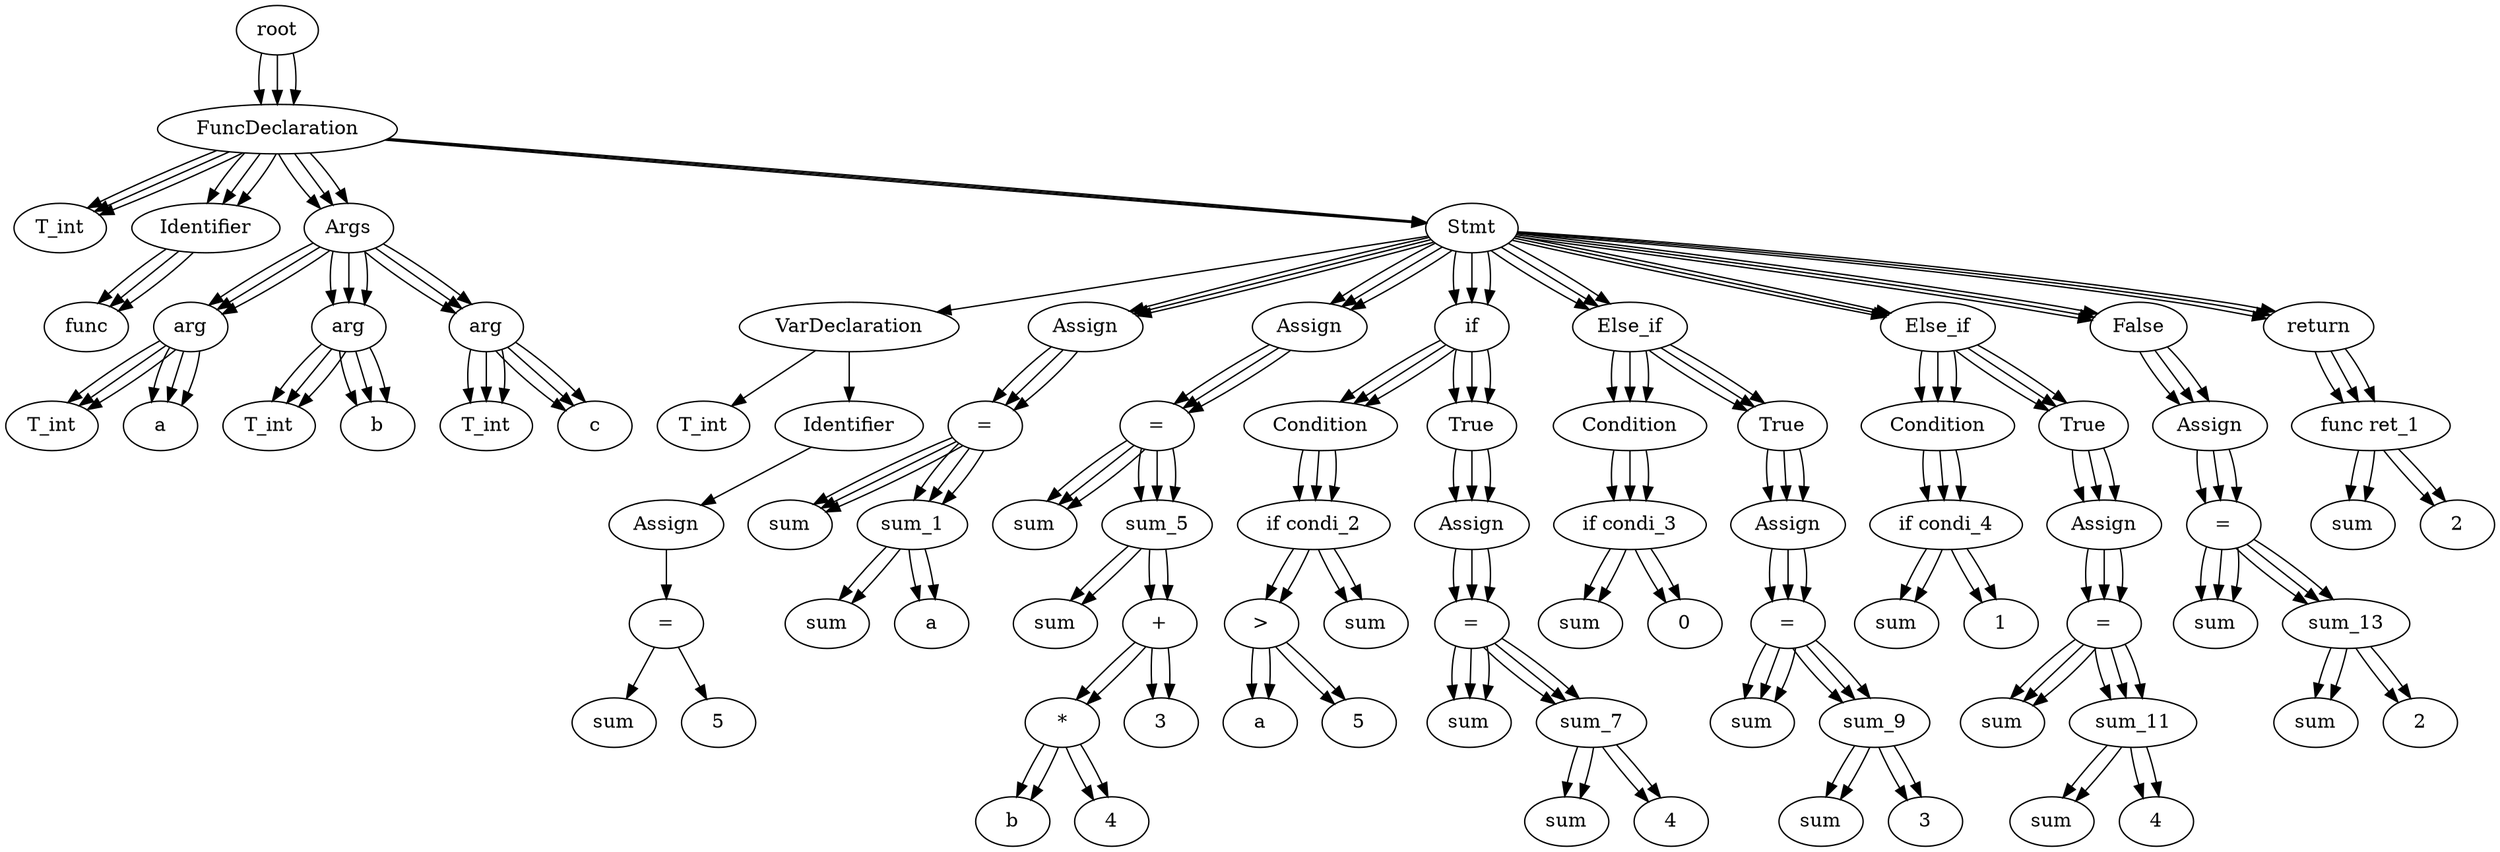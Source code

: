 // root
digraph {
	None [label=root]
	0 [label=FuncDeclaration]
	None -> 0
	1 [label=T_int]
	0 -> 1
	2 [label=Identifier]
	0 -> 2
	3 [label=func]
	2 -> 3
	4 [label=Args]
	0 -> 4
	5 [label=arg]
	4 -> 5
	6 [label=T_int]
	5 -> 6
	7 [label=a]
	5 -> 7
	8 [label=arg]
	4 -> 8
	9 [label=T_int]
	8 -> 9
	10 [label=b]
	8 -> 10
	11 [label=arg]
	4 -> 11
	12 [label=T_int]
	11 -> 12
	13 [label=c]
	11 -> 13
	14 [label=Stmt]
	0 -> 14
	15 [label=VarDeclaration]
	14 -> 15
	16 [label=T_int]
	15 -> 16
	17 [label=Identifier]
	15 -> 17
	18 [label=Assign]
	17 -> 18
	20 [label="="]
	18 -> 20
	19 [label=sum]
	20 -> 19
	21 [label=5]
	20 -> 21
	22 [label=Assign]
	14 -> 22
	24 [label="="]
	22 -> 24
	23 [label=sum]
	24 -> 23
	26 [label="+"]
	24 -> 26
	25 [label=sum]
	26 -> 25
	27 [label=a]
	26 -> 27
	28 [label=Assign]
	14 -> 28
	30 [label="="]
	28 -> 30
	29 [label=sum]
	30 -> 29
	32 [label="-"]
	30 -> 32
	31 [label=sum]
	32 -> 31
	36 [label="+"]
	32 -> 36
	34 [label="*"]
	36 -> 34
	33 [label=b]
	34 -> 33
	35 [label=4]
	34 -> 35
	37 [label=3]
	36 -> 37
	38 [label=if]
	14 -> 38
	39 [label=Condition]
	38 -> 39
	43 [label="&&"]
	39 -> 43
	41 [label=">"]
	43 -> 41
	40 [label=a]
	41 -> 40
	42 [label=5]
	41 -> 42
	44 [label=sum]
	43 -> 44
	45 [label=True]
	38 -> 45
	46 [label=Assign]
	45 -> 46
	48 [label="="]
	46 -> 48
	47 [label=sum]
	48 -> 47
	50 [label="-"]
	48 -> 50
	49 [label=sum]
	50 -> 49
	51 [label=4]
	50 -> 51
	52 [label=Else_if]
	14 -> 52
	53 [label=Condition]
	52 -> 53
	55 [label=">"]
	53 -> 55
	54 [label=sum]
	55 -> 54
	56 [label=0]
	55 -> 56
	57 [label=True]
	52 -> 57
	58 [label=Assign]
	57 -> 58
	60 [label="="]
	58 -> 60
	59 [label=sum]
	60 -> 59
	62 [label="-"]
	60 -> 62
	61 [label=sum]
	62 -> 61
	63 [label=3]
	62 -> 63
	64 [label=Else_if]
	14 -> 64
	65 [label=Condition]
	64 -> 65
	67 [label=">"]
	65 -> 67
	66 [label=sum]
	67 -> 66
	68 [label=1]
	67 -> 68
	69 [label=True]
	64 -> 69
	70 [label=Assign]
	69 -> 70
	72 [label="="]
	70 -> 72
	71 [label=sum]
	72 -> 71
	74 [label="-"]
	72 -> 74
	73 [label=sum]
	74 -> 73
	75 [label=4]
	74 -> 75
	76 [label=False]
	14 -> 76
	77 [label=Assign]
	76 -> 77
	79 [label="="]
	77 -> 79
	78 [label=sum]
	79 -> 78
	81 [label="-"]
	79 -> 81
	80 [label=sum]
	81 -> 80
	82 [label=2]
	81 -> 82
	83 [label=return]
	14 -> 83
	85 [label="+"]
	83 -> 85
	84 [label=sum]
	85 -> 84
	86 [label=2]
	85 -> 86
	None [label=root]
	0 [label=FuncDeclaration]
	None -> 0
	1 [label=T_int]
	0 -> 1
	2 [label=Identifier]
	0 -> 2
	3 [label=func]
	2 -> 3
	4 [label=Args]
	0 -> 4
	5 [label=arg]
	4 -> 5
	6 [label=T_int]
	5 -> 6
	7 [label=a]
	5 -> 7
	8 [label=arg]
	4 -> 8
	9 [label=T_int]
	8 -> 9
	10 [label=b]
	8 -> 10
	11 [label=arg]
	4 -> 11
	12 [label=T_int]
	11 -> 12
	13 [label=c]
	11 -> 13
	14 [label=Stmt]
	0 -> 14
	22 [label=Assign]
	14 -> 22
	24 [label="="]
	22 -> 24
	23 [label=sum]
	24 -> 23
	26 [label="+"]
	24 -> 26
	25 [label=sum]
	26 -> 25
	27 [label=a]
	26 -> 27
	28 [label=Assign]
	14 -> 28
	30 [label="="]
	28 -> 30
	29 [label=sum]
	30 -> 29
	32 [label="-"]
	30 -> 32
	31 [label=sum]
	32 -> 31
	36 [label="+"]
	32 -> 36
	34 [label="*"]
	36 -> 34
	33 [label=b]
	34 -> 33
	35 [label=4]
	34 -> 35
	37 [label=3]
	36 -> 37
	38 [label=if]
	14 -> 38
	39 [label=Condition]
	38 -> 39
	43 [label="&&"]
	39 -> 43
	41 [label=">"]
	43 -> 41
	40 [label=a]
	41 -> 40
	42 [label=5]
	41 -> 42
	44 [label=sum]
	43 -> 44
	45 [label=True]
	38 -> 45
	46 [label=Assign]
	45 -> 46
	48 [label="="]
	46 -> 48
	47 [label=sum]
	48 -> 47
	50 [label="-"]
	48 -> 50
	49 [label=sum]
	50 -> 49
	51 [label=4]
	50 -> 51
	52 [label=Else_if]
	14 -> 52
	53 [label=Condition]
	52 -> 53
	55 [label=">"]
	53 -> 55
	54 [label=sum]
	55 -> 54
	56 [label=0]
	55 -> 56
	57 [label=True]
	52 -> 57
	58 [label=Assign]
	57 -> 58
	60 [label="="]
	58 -> 60
	59 [label=sum]
	60 -> 59
	62 [label="-"]
	60 -> 62
	61 [label=sum]
	62 -> 61
	63 [label=3]
	62 -> 63
	64 [label=Else_if]
	14 -> 64
	65 [label=Condition]
	64 -> 65
	67 [label=">"]
	65 -> 67
	66 [label=sum]
	67 -> 66
	68 [label=1]
	67 -> 68
	69 [label=True]
	64 -> 69
	70 [label=Assign]
	69 -> 70
	72 [label="="]
	70 -> 72
	71 [label=sum]
	72 -> 71
	74 [label="-"]
	72 -> 74
	73 [label=sum]
	74 -> 73
	75 [label=4]
	74 -> 75
	76 [label=False]
	14 -> 76
	77 [label=Assign]
	76 -> 77
	79 [label="="]
	77 -> 79
	78 [label=sum]
	79 -> 78
	81 [label="-"]
	79 -> 81
	80 [label=sum]
	81 -> 80
	82 [label=2]
	81 -> 82
	83 [label=return]
	14 -> 83
	85 [label="+"]
	83 -> 85
	84 [label=sum]
	85 -> 84
	86 [label=2]
	85 -> 86
	None [label=root]
	0 [label=FuncDeclaration]
	None -> 0
	1 [label=T_int]
	0 -> 1
	2 [label=Identifier]
	0 -> 2
	3 [label=func]
	2 -> 3
	4 [label=Args]
	0 -> 4
	5 [label=arg]
	4 -> 5
	6 [label=T_int]
	5 -> 6
	7 [label=a]
	5 -> 7
	8 [label=arg]
	4 -> 8
	9 [label=T_int]
	8 -> 9
	10 [label=b]
	8 -> 10
	11 [label=arg]
	4 -> 11
	12 [label=T_int]
	11 -> 12
	13 [label=c]
	11 -> 13
	14 [label=Stmt]
	0 -> 14
	22 [label=Assign]
	14 -> 22
	24 [label="="]
	22 -> 24
	23 [label=sum]
	24 -> 23
	26 [label=sum_1]
	24 -> 26
	28 [label=Assign]
	14 -> 28
	30 [label="="]
	28 -> 30
	29 [label=sum]
	30 -> 29
	32 [label=sum_5]
	30 -> 32
	38 [label=if]
	14 -> 38
	39 [label=Condition]
	38 -> 39
	43 [label="if condi_2"]
	39 -> 43
	45 [label=True]
	38 -> 45
	46 [label=Assign]
	45 -> 46
	48 [label="="]
	46 -> 48
	47 [label=sum]
	48 -> 47
	50 [label=sum_7]
	48 -> 50
	52 [label=Else_if]
	14 -> 52
	53 [label=Condition]
	52 -> 53
	55 [label="if condi_3"]
	53 -> 55
	57 [label=True]
	52 -> 57
	58 [label=Assign]
	57 -> 58
	60 [label="="]
	58 -> 60
	59 [label=sum]
	60 -> 59
	62 [label=sum_9]
	60 -> 62
	64 [label=Else_if]
	14 -> 64
	65 [label=Condition]
	64 -> 65
	67 [label="if condi_4"]
	65 -> 67
	69 [label=True]
	64 -> 69
	70 [label=Assign]
	69 -> 70
	72 [label="="]
	70 -> 72
	71 [label=sum]
	72 -> 71
	74 [label=sum_11]
	72 -> 74
	76 [label=False]
	14 -> 76
	77 [label=Assign]
	76 -> 77
	79 [label="="]
	77 -> 79
	78 [label=sum]
	79 -> 78
	81 [label=sum_13]
	79 -> 81
	83 [label=return]
	14 -> 83
	85 [label="func ret_1"]
	83 -> 85
}
